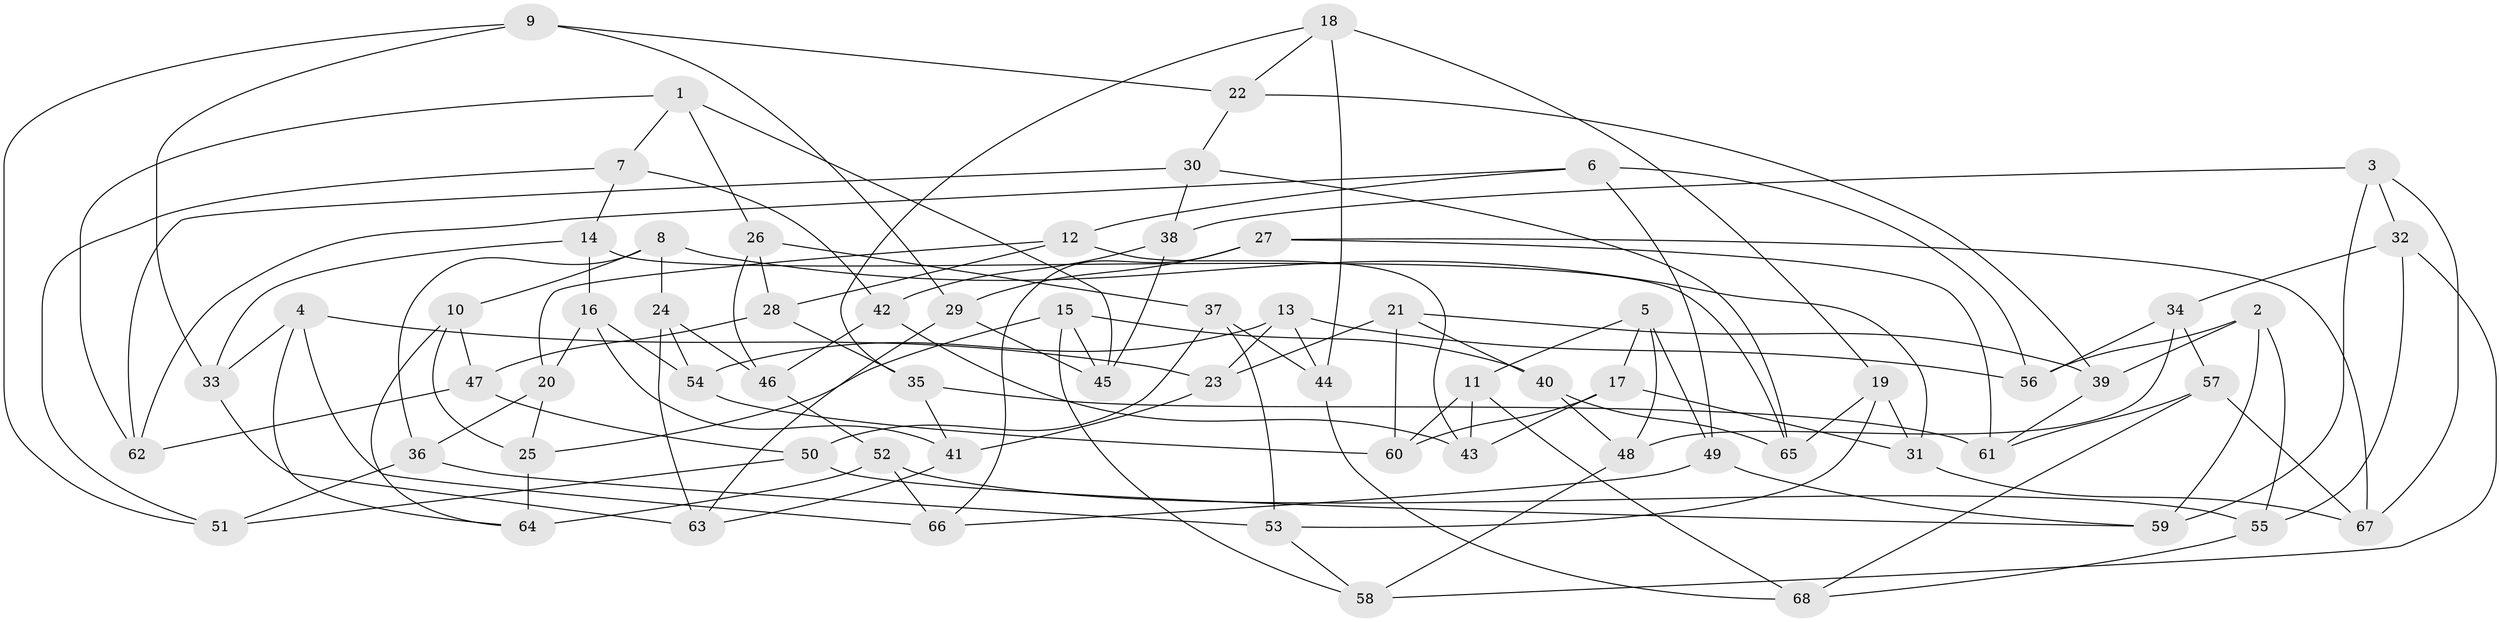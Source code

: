 // Generated by graph-tools (version 1.1) at 2025/16/03/09/25 04:16:43]
// undirected, 68 vertices, 136 edges
graph export_dot {
graph [start="1"]
  node [color=gray90,style=filled];
  1;
  2;
  3;
  4;
  5;
  6;
  7;
  8;
  9;
  10;
  11;
  12;
  13;
  14;
  15;
  16;
  17;
  18;
  19;
  20;
  21;
  22;
  23;
  24;
  25;
  26;
  27;
  28;
  29;
  30;
  31;
  32;
  33;
  34;
  35;
  36;
  37;
  38;
  39;
  40;
  41;
  42;
  43;
  44;
  45;
  46;
  47;
  48;
  49;
  50;
  51;
  52;
  53;
  54;
  55;
  56;
  57;
  58;
  59;
  60;
  61;
  62;
  63;
  64;
  65;
  66;
  67;
  68;
  1 -- 7;
  1 -- 26;
  1 -- 62;
  1 -- 45;
  2 -- 56;
  2 -- 39;
  2 -- 59;
  2 -- 55;
  3 -- 38;
  3 -- 59;
  3 -- 67;
  3 -- 32;
  4 -- 66;
  4 -- 64;
  4 -- 23;
  4 -- 33;
  5 -- 49;
  5 -- 11;
  5 -- 48;
  5 -- 17;
  6 -- 62;
  6 -- 49;
  6 -- 56;
  6 -- 12;
  7 -- 51;
  7 -- 14;
  7 -- 42;
  8 -- 31;
  8 -- 36;
  8 -- 24;
  8 -- 10;
  9 -- 33;
  9 -- 22;
  9 -- 29;
  9 -- 51;
  10 -- 64;
  10 -- 47;
  10 -- 25;
  11 -- 43;
  11 -- 60;
  11 -- 68;
  12 -- 43;
  12 -- 28;
  12 -- 20;
  13 -- 44;
  13 -- 54;
  13 -- 56;
  13 -- 23;
  14 -- 33;
  14 -- 16;
  14 -- 65;
  15 -- 45;
  15 -- 40;
  15 -- 25;
  15 -- 58;
  16 -- 20;
  16 -- 54;
  16 -- 41;
  17 -- 60;
  17 -- 31;
  17 -- 43;
  18 -- 22;
  18 -- 19;
  18 -- 35;
  18 -- 44;
  19 -- 65;
  19 -- 31;
  19 -- 53;
  20 -- 25;
  20 -- 36;
  21 -- 39;
  21 -- 23;
  21 -- 40;
  21 -- 60;
  22 -- 30;
  22 -- 39;
  23 -- 41;
  24 -- 63;
  24 -- 54;
  24 -- 46;
  25 -- 64;
  26 -- 37;
  26 -- 28;
  26 -- 46;
  27 -- 66;
  27 -- 61;
  27 -- 67;
  27 -- 29;
  28 -- 35;
  28 -- 47;
  29 -- 45;
  29 -- 63;
  30 -- 65;
  30 -- 38;
  30 -- 62;
  31 -- 67;
  32 -- 55;
  32 -- 58;
  32 -- 34;
  33 -- 63;
  34 -- 56;
  34 -- 57;
  34 -- 48;
  35 -- 41;
  35 -- 61;
  36 -- 53;
  36 -- 51;
  37 -- 44;
  37 -- 53;
  37 -- 50;
  38 -- 45;
  38 -- 42;
  39 -- 61;
  40 -- 65;
  40 -- 48;
  41 -- 63;
  42 -- 43;
  42 -- 46;
  44 -- 68;
  46 -- 52;
  47 -- 62;
  47 -- 50;
  48 -- 58;
  49 -- 59;
  49 -- 66;
  50 -- 51;
  50 -- 59;
  52 -- 66;
  52 -- 55;
  52 -- 64;
  53 -- 58;
  54 -- 60;
  55 -- 68;
  57 -- 67;
  57 -- 68;
  57 -- 61;
}
